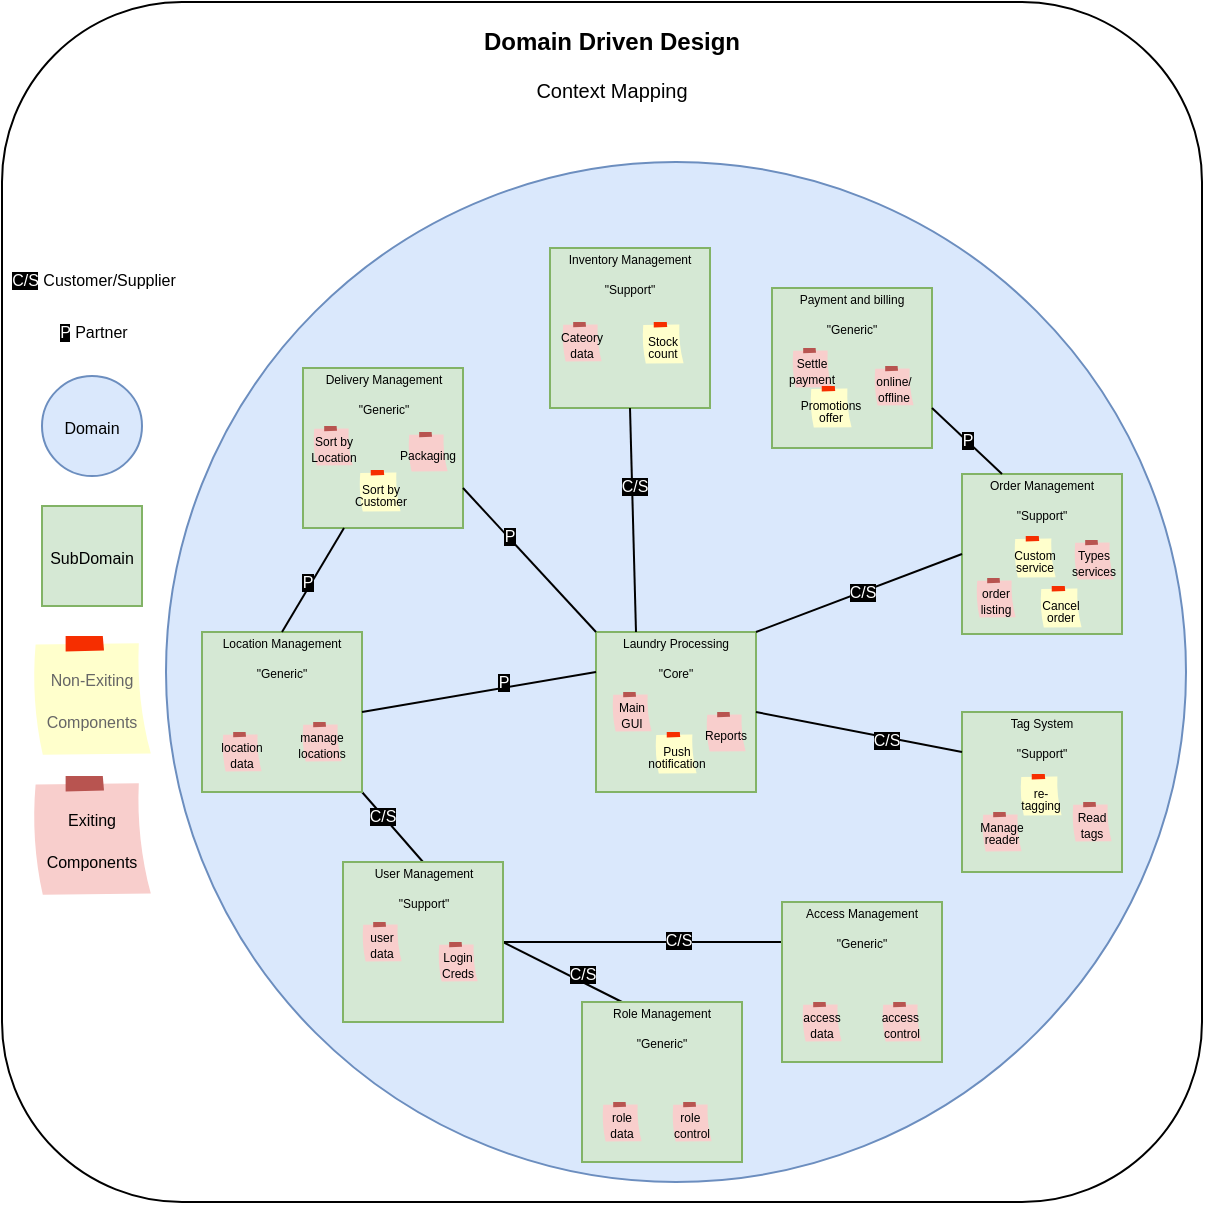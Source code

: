 <mxfile version="24.1.0" type="github">
  <diagram name="Page-1" id="hdjArQT4N3EYjZPsATcF">
    <mxGraphModel dx="977" dy="652" grid="1" gridSize="10" guides="1" tooltips="1" connect="1" arrows="1" fold="1" page="1" pageScale="1" pageWidth="850" pageHeight="1100" math="0" shadow="0">
      <root>
        <mxCell id="0" />
        <mxCell id="1" parent="0" />
        <mxCell id="8JDR-m6vEa2aa0U4zZIv-1" value="" style="rounded=1;whiteSpace=wrap;html=1;" vertex="1" parent="1">
          <mxGeometry x="120" y="160" width="600" height="600" as="geometry" />
        </mxCell>
        <mxCell id="8JDR-m6vEa2aa0U4zZIv-4" value="" style="group" vertex="1" connectable="0" parent="1">
          <mxGeometry x="345" y="160" width="160" height="64" as="geometry" />
        </mxCell>
        <mxCell id="8JDR-m6vEa2aa0U4zZIv-2" value="&lt;b&gt;Domain Driven Design&lt;/b&gt;" style="text;html=1;align=center;verticalAlign=middle;whiteSpace=wrap;rounded=0;" vertex="1" parent="8JDR-m6vEa2aa0U4zZIv-4">
          <mxGeometry width="160" height="40" as="geometry" />
        </mxCell>
        <mxCell id="8JDR-m6vEa2aa0U4zZIv-3" value="&lt;font style=&quot;font-size: 10px;&quot;&gt;Context Mapping&lt;/font&gt;" style="text;html=1;align=center;verticalAlign=middle;whiteSpace=wrap;rounded=0;" vertex="1" parent="8JDR-m6vEa2aa0U4zZIv-4">
          <mxGeometry y="23" width="160" height="41" as="geometry" />
        </mxCell>
        <mxCell id="8JDR-m6vEa2aa0U4zZIv-11" value="" style="ellipse;whiteSpace=wrap;html=1;aspect=fixed;fillColor=#dae8fc;strokeColor=#6c8ebf;" vertex="1" parent="1">
          <mxGeometry x="202" y="240" width="510" height="510" as="geometry" />
        </mxCell>
        <mxCell id="8JDR-m6vEa2aa0U4zZIv-52" style="rounded=0;orthogonalLoop=1;jettySize=auto;html=1;exitX=1;exitY=0.5;exitDx=0;exitDy=0;entryX=0;entryY=0.25;entryDx=0;entryDy=0;endArrow=none;endFill=0;" edge="1" parent="1" source="8JDR-m6vEa2aa0U4zZIv-23" target="8JDR-m6vEa2aa0U4zZIv-26">
          <mxGeometry relative="1" as="geometry" />
        </mxCell>
        <mxCell id="8JDR-m6vEa2aa0U4zZIv-54" style="rounded=0;orthogonalLoop=1;jettySize=auto;html=1;exitX=1;exitY=0.5;exitDx=0;exitDy=0;endArrow=none;endFill=0;entryX=0.25;entryY=0;entryDx=0;entryDy=0;" edge="1" parent="1" source="8JDR-m6vEa2aa0U4zZIv-23" target="8JDR-m6vEa2aa0U4zZIv-34">
          <mxGeometry relative="1" as="geometry">
            <mxPoint x="420" y="580" as="targetPoint" />
          </mxGeometry>
        </mxCell>
        <mxCell id="8JDR-m6vEa2aa0U4zZIv-56" style="rounded=0;orthogonalLoop=1;jettySize=auto;html=1;exitX=0.5;exitY=0;exitDx=0;exitDy=0;entryX=1;entryY=1;entryDx=0;entryDy=0;endArrow=none;endFill=0;" edge="1" parent="1" source="8JDR-m6vEa2aa0U4zZIv-23" target="8JDR-m6vEa2aa0U4zZIv-14">
          <mxGeometry relative="1" as="geometry" />
        </mxCell>
        <mxCell id="8JDR-m6vEa2aa0U4zZIv-24" value="" style="group" vertex="1" connectable="0" parent="1">
          <mxGeometry x="220" y="475" width="80" height="80" as="geometry" />
        </mxCell>
        <mxCell id="8JDR-m6vEa2aa0U4zZIv-14" value="&lt;font style=&quot;font-size: 6px;&quot;&gt;Location Management&lt;/font&gt;&lt;div&gt;&lt;font style=&quot;font-size: 6px;&quot;&gt;&quot;Generic&quot;&lt;/font&gt;&lt;/div&gt;&lt;div&gt;&lt;font style=&quot;font-size: 6px;&quot;&gt;&lt;br&gt;&lt;/font&gt;&lt;/div&gt;&lt;div&gt;&lt;font style=&quot;font-size: 6px;&quot;&gt;&lt;br&gt;&lt;/font&gt;&lt;/div&gt;&lt;div&gt;&lt;font style=&quot;font-size: 6px;&quot;&gt;&lt;br&gt;&lt;/font&gt;&lt;/div&gt;&lt;div&gt;&lt;font style=&quot;font-size: 6px;&quot;&gt;&lt;br&gt;&lt;/font&gt;&lt;/div&gt;" style="whiteSpace=wrap;html=1;aspect=fixed;fillColor=#d5e8d4;strokeColor=#82b366;" vertex="1" parent="8JDR-m6vEa2aa0U4zZIv-24">
          <mxGeometry width="80" height="80" as="geometry" />
        </mxCell>
        <mxCell id="8JDR-m6vEa2aa0U4zZIv-21" value="&lt;p style=&quot;line-height: 20%;&quot;&gt;&lt;font style=&quot;font-size: 6px;&quot;&gt;location data&lt;/font&gt;&lt;/p&gt;" style="strokeWidth=1;shadow=0;dashed=0;align=center;html=1;shape=mxgraph.mockup.text.stickyNote2;mainText=;fontSize=17;whiteSpace=wrap;fillColor=#f8cecc;strokeColor=#b85450;" vertex="1" parent="8JDR-m6vEa2aa0U4zZIv-24">
          <mxGeometry x="10" y="50" width="20" height="20" as="geometry" />
        </mxCell>
        <mxCell id="8JDR-m6vEa2aa0U4zZIv-22" value="&lt;p style=&quot;margin-top: 0px; margin-left: 0px; margin-bottom: 0px; line-height: 20%;&quot;&gt;&lt;span style=&quot;font-size: 6px; background-color: initial;&quot;&gt;manage locations&lt;/span&gt;&lt;/p&gt;" style="strokeWidth=1;shadow=0;dashed=0;align=center;html=1;shape=mxgraph.mockup.text.stickyNote2;mainText=;fontSize=17;whiteSpace=wrap;fillColor=#f8cecc;strokeColor=#b85450;" vertex="1" parent="8JDR-m6vEa2aa0U4zZIv-24">
          <mxGeometry x="50" y="45" width="20" height="20" as="geometry" />
        </mxCell>
        <mxCell id="8JDR-m6vEa2aa0U4zZIv-25" value="" style="group" vertex="1" connectable="0" parent="1">
          <mxGeometry x="510" y="610" width="80" height="80" as="geometry" />
        </mxCell>
        <mxCell id="8JDR-m6vEa2aa0U4zZIv-26" value="&lt;font style=&quot;font-size: 6px;&quot;&gt;Access Management&lt;/font&gt;&lt;div&gt;&lt;font style=&quot;font-size: 6px;&quot;&gt;&quot;Generic&quot;&lt;/font&gt;&lt;/div&gt;&lt;div&gt;&lt;font style=&quot;font-size: 6px;&quot;&gt;&lt;br&gt;&lt;/font&gt;&lt;/div&gt;&lt;div&gt;&lt;font style=&quot;font-size: 6px;&quot;&gt;&lt;br&gt;&lt;/font&gt;&lt;/div&gt;&lt;div&gt;&lt;font style=&quot;font-size: 6px;&quot;&gt;&lt;br&gt;&lt;/font&gt;&lt;/div&gt;&lt;div&gt;&lt;font style=&quot;font-size: 6px;&quot;&gt;&lt;br&gt;&lt;/font&gt;&lt;/div&gt;" style="whiteSpace=wrap;html=1;aspect=fixed;fillColor=#d5e8d4;strokeColor=#82b366;" vertex="1" parent="8JDR-m6vEa2aa0U4zZIv-25">
          <mxGeometry width="80" height="80" as="geometry" />
        </mxCell>
        <mxCell id="8JDR-m6vEa2aa0U4zZIv-27" value="&lt;p style=&quot;line-height: 20%;&quot;&gt;&lt;font style=&quot;font-size: 6px;&quot;&gt;access data&lt;/font&gt;&lt;/p&gt;" style="strokeWidth=1;shadow=0;dashed=0;align=center;html=1;shape=mxgraph.mockup.text.stickyNote2;mainText=;fontSize=17;whiteSpace=wrap;fillColor=#f8cecc;strokeColor=#b85450;" vertex="1" parent="8JDR-m6vEa2aa0U4zZIv-25">
          <mxGeometry x="10" y="50" width="20" height="20" as="geometry" />
        </mxCell>
        <mxCell id="8JDR-m6vEa2aa0U4zZIv-28" value="&lt;p style=&quot;margin-top: 0px; margin-left: 0px; margin-bottom: 0px; line-height: 20%;&quot;&gt;&lt;span style=&quot;font-size: 6px;&quot;&gt;access&amp;nbsp;&lt;/span&gt;&lt;/p&gt;&lt;p style=&quot;margin-top: 0px; margin-left: 0px; margin-bottom: 0px; line-height: 20%;&quot;&gt;&lt;span style=&quot;font-size: 6px;&quot;&gt;control&lt;/span&gt;&lt;/p&gt;" style="strokeWidth=1;shadow=0;dashed=0;align=center;html=1;shape=mxgraph.mockup.text.stickyNote2;mainText=;fontSize=17;whiteSpace=wrap;fillColor=#f8cecc;strokeColor=#b85450;" vertex="1" parent="8JDR-m6vEa2aa0U4zZIv-25">
          <mxGeometry x="50" y="50" width="20" height="20" as="geometry" />
        </mxCell>
        <mxCell id="8JDR-m6vEa2aa0U4zZIv-29" value="" style="group" vertex="1" connectable="0" parent="1">
          <mxGeometry x="394" y="283" width="80" height="80" as="geometry" />
        </mxCell>
        <mxCell id="8JDR-m6vEa2aa0U4zZIv-30" value="&lt;font style=&quot;font-size: 6px;&quot;&gt;Inventory Management&lt;/font&gt;&lt;div&gt;&lt;font style=&quot;font-size: 6px;&quot;&gt;&quot;Support&quot;&lt;/font&gt;&lt;/div&gt;&lt;div&gt;&lt;font style=&quot;font-size: 6px;&quot;&gt;&lt;br&gt;&lt;/font&gt;&lt;/div&gt;&lt;div&gt;&lt;font style=&quot;font-size: 6px;&quot;&gt;&lt;br&gt;&lt;/font&gt;&lt;/div&gt;&lt;div&gt;&lt;font style=&quot;font-size: 6px;&quot;&gt;&lt;br&gt;&lt;/font&gt;&lt;/div&gt;&lt;div&gt;&lt;font style=&quot;font-size: 6px;&quot;&gt;&lt;br&gt;&lt;/font&gt;&lt;/div&gt;" style="whiteSpace=wrap;html=1;aspect=fixed;fillColor=#d5e8d4;strokeColor=#82b366;" vertex="1" parent="8JDR-m6vEa2aa0U4zZIv-29">
          <mxGeometry width="80" height="80" as="geometry" />
        </mxCell>
        <mxCell id="8JDR-m6vEa2aa0U4zZIv-31" value="&lt;p style=&quot;line-height: 20%;&quot;&gt;&lt;font style=&quot;font-size: 6px;&quot;&gt;Cateory data&lt;/font&gt;&lt;/p&gt;" style="strokeWidth=1;shadow=0;dashed=0;align=center;html=1;shape=mxgraph.mockup.text.stickyNote2;mainText=;fontSize=17;whiteSpace=wrap;fillColor=#f8cecc;strokeColor=#b85450;" vertex="1" parent="8JDR-m6vEa2aa0U4zZIv-29">
          <mxGeometry x="6" y="37" width="20" height="20" as="geometry" />
        </mxCell>
        <mxCell id="8JDR-m6vEa2aa0U4zZIv-86" value="&lt;p style=&quot;line-height: 10%;&quot;&gt;&lt;font color=&quot;#000000&quot; style=&quot;font-size: 6px;&quot;&gt;Stock count&lt;/font&gt;&lt;/p&gt;" style="strokeWidth=1;shadow=0;dashed=0;align=center;html=1;shape=mxgraph.mockup.text.stickyNote2;fontColor=#666666;mainText=;fontSize=17;whiteSpace=wrap;fillColor=#ffffcc;strokeColor=#F62E00;" vertex="1" parent="8JDR-m6vEa2aa0U4zZIv-29">
          <mxGeometry x="46" y="37" width="21" height="21" as="geometry" />
        </mxCell>
        <mxCell id="8JDR-m6vEa2aa0U4zZIv-33" value="" style="group" vertex="1" connectable="0" parent="1">
          <mxGeometry x="410" y="660" width="80" height="80" as="geometry" />
        </mxCell>
        <mxCell id="8JDR-m6vEa2aa0U4zZIv-34" value="&lt;font style=&quot;font-size: 6px;&quot;&gt;Role Management&lt;/font&gt;&lt;div&gt;&lt;font style=&quot;font-size: 6px;&quot;&gt;&quot;Generic&quot;&lt;/font&gt;&lt;/div&gt;&lt;div&gt;&lt;font style=&quot;font-size: 6px;&quot;&gt;&lt;br&gt;&lt;/font&gt;&lt;/div&gt;&lt;div&gt;&lt;font style=&quot;font-size: 6px;&quot;&gt;&lt;br&gt;&lt;/font&gt;&lt;/div&gt;&lt;div&gt;&lt;font style=&quot;font-size: 6px;&quot;&gt;&lt;br&gt;&lt;/font&gt;&lt;/div&gt;&lt;div&gt;&lt;font style=&quot;font-size: 6px;&quot;&gt;&lt;br&gt;&lt;/font&gt;&lt;/div&gt;" style="whiteSpace=wrap;html=1;aspect=fixed;fillColor=#d5e8d4;strokeColor=#82b366;" vertex="1" parent="8JDR-m6vEa2aa0U4zZIv-33">
          <mxGeometry width="80" height="80" as="geometry" />
        </mxCell>
        <mxCell id="8JDR-m6vEa2aa0U4zZIv-35" value="&lt;p style=&quot;line-height: 20%;&quot;&gt;&lt;font style=&quot;font-size: 6px;&quot;&gt;role data&lt;/font&gt;&lt;/p&gt;" style="strokeWidth=1;shadow=0;dashed=0;align=center;html=1;shape=mxgraph.mockup.text.stickyNote2;mainText=;fontSize=17;whiteSpace=wrap;fillColor=#f8cecc;strokeColor=#b85450;" vertex="1" parent="8JDR-m6vEa2aa0U4zZIv-33">
          <mxGeometry x="10" y="50" width="20" height="20" as="geometry" />
        </mxCell>
        <mxCell id="8JDR-m6vEa2aa0U4zZIv-36" value="&lt;p style=&quot;margin-top: 0px; margin-left: 0px; margin-bottom: 0px; line-height: 20%;&quot;&gt;&lt;span style=&quot;font-size: 6px;&quot;&gt;role&amp;nbsp;&lt;/span&gt;&lt;/p&gt;&lt;p style=&quot;margin-top: 0px; margin-left: 0px; margin-bottom: 0px; line-height: 20%;&quot;&gt;&lt;span style=&quot;font-size: 6px;&quot;&gt;control&lt;/span&gt;&lt;/p&gt;" style="strokeWidth=1;shadow=0;dashed=0;align=center;html=1;shape=mxgraph.mockup.text.stickyNote2;mainText=;fontSize=17;whiteSpace=wrap;fillColor=#f8cecc;strokeColor=#b85450;" vertex="1" parent="8JDR-m6vEa2aa0U4zZIv-33">
          <mxGeometry x="45" y="50" width="20" height="20" as="geometry" />
        </mxCell>
        <mxCell id="8JDR-m6vEa2aa0U4zZIv-37" value="" style="group" vertex="1" connectable="0" parent="1">
          <mxGeometry x="600" y="396" width="80" height="80" as="geometry" />
        </mxCell>
        <mxCell id="8JDR-m6vEa2aa0U4zZIv-38" value="&lt;font style=&quot;font-size: 6px;&quot;&gt;Order Management&lt;/font&gt;&lt;div&gt;&lt;font style=&quot;font-size: 6px;&quot;&gt;&quot;Support&quot;&lt;/font&gt;&lt;/div&gt;&lt;div&gt;&lt;font style=&quot;font-size: 6px;&quot;&gt;&lt;br&gt;&lt;/font&gt;&lt;/div&gt;&lt;div&gt;&lt;font style=&quot;font-size: 6px;&quot;&gt;&lt;br&gt;&lt;/font&gt;&lt;/div&gt;&lt;div&gt;&lt;font style=&quot;font-size: 6px;&quot;&gt;&lt;br&gt;&lt;/font&gt;&lt;/div&gt;&lt;div&gt;&lt;font style=&quot;font-size: 6px;&quot;&gt;&lt;br&gt;&lt;/font&gt;&lt;/div&gt;" style="whiteSpace=wrap;html=1;aspect=fixed;fillColor=#d5e8d4;strokeColor=#82b366;" vertex="1" parent="8JDR-m6vEa2aa0U4zZIv-37">
          <mxGeometry width="80" height="80" as="geometry" />
        </mxCell>
        <mxCell id="8JDR-m6vEa2aa0U4zZIv-39" value="&lt;p style=&quot;line-height: 20%;&quot;&gt;&lt;font style=&quot;font-size: 6px;&quot;&gt;order listing&lt;/font&gt;&lt;/p&gt;" style="strokeWidth=1;shadow=0;dashed=0;align=center;html=1;shape=mxgraph.mockup.text.stickyNote2;mainText=;fontSize=17;whiteSpace=wrap;fillColor=#f8cecc;strokeColor=#b85450;" vertex="1" parent="8JDR-m6vEa2aa0U4zZIv-37">
          <mxGeometry x="7" y="52" width="20" height="20" as="geometry" />
        </mxCell>
        <mxCell id="8JDR-m6vEa2aa0U4zZIv-32" value="&lt;p style=&quot;margin-top: 0px; margin-left: 0px; margin-bottom: 0px; line-height: 20%;&quot;&gt;&lt;span style=&quot;font-size: 6px; background-color: initial;&quot;&gt;Types&lt;/span&gt;&lt;/p&gt;&lt;p style=&quot;margin-top: 0px; margin-left: 0px; margin-bottom: 0px; line-height: 20%;&quot;&gt;&lt;span style=&quot;font-size: 6px; background-color: initial;&quot;&gt;services&lt;/span&gt;&lt;/p&gt;" style="strokeWidth=1;shadow=0;dashed=0;align=center;html=1;shape=mxgraph.mockup.text.stickyNote2;mainText=;fontSize=17;whiteSpace=wrap;fillColor=#f8cecc;strokeColor=#b85450;" vertex="1" parent="8JDR-m6vEa2aa0U4zZIv-37">
          <mxGeometry x="56" y="33" width="20" height="20" as="geometry" />
        </mxCell>
        <mxCell id="8JDR-m6vEa2aa0U4zZIv-87" value="&lt;p style=&quot;line-height: 10%;&quot;&gt;&lt;font color=&quot;#000000&quot;&gt;&lt;span style=&quot;font-size: 6px;&quot;&gt;Custom service&lt;/span&gt;&lt;/font&gt;&lt;/p&gt;" style="strokeWidth=1;shadow=0;dashed=0;align=center;html=1;shape=mxgraph.mockup.text.stickyNote2;fontColor=#666666;mainText=;fontSize=17;whiteSpace=wrap;fillColor=#ffffcc;strokeColor=#F62E00;" vertex="1" parent="8JDR-m6vEa2aa0U4zZIv-37">
          <mxGeometry x="26" y="31" width="21" height="21" as="geometry" />
        </mxCell>
        <mxCell id="8JDR-m6vEa2aa0U4zZIv-41" value="" style="group" vertex="1" connectable="0" parent="1">
          <mxGeometry x="600" y="515" width="80" height="80" as="geometry" />
        </mxCell>
        <mxCell id="8JDR-m6vEa2aa0U4zZIv-42" value="&lt;font style=&quot;font-size: 6px;&quot;&gt;Tag System&lt;/font&gt;&lt;div&gt;&lt;font style=&quot;font-size: 6px;&quot;&gt;&quot;Support&quot;&lt;/font&gt;&lt;/div&gt;&lt;div&gt;&lt;font style=&quot;font-size: 6px;&quot;&gt;&lt;br&gt;&lt;/font&gt;&lt;/div&gt;&lt;div&gt;&lt;font style=&quot;font-size: 6px;&quot;&gt;&lt;br&gt;&lt;/font&gt;&lt;/div&gt;&lt;div&gt;&lt;font style=&quot;font-size: 6px;&quot;&gt;&lt;br&gt;&lt;/font&gt;&lt;/div&gt;&lt;div&gt;&lt;font style=&quot;font-size: 6px;&quot;&gt;&lt;br&gt;&lt;/font&gt;&lt;/div&gt;" style="whiteSpace=wrap;html=1;aspect=fixed;fillColor=#d5e8d4;strokeColor=#82b366;" vertex="1" parent="8JDR-m6vEa2aa0U4zZIv-41">
          <mxGeometry width="80" height="80" as="geometry" />
        </mxCell>
        <mxCell id="8JDR-m6vEa2aa0U4zZIv-43" value="&lt;p style=&quot;line-height: 0%; font-size: 6px;&quot;&gt;&lt;font style=&quot;font-size: 6px;&quot;&gt;Manage&lt;/font&gt;&lt;/p&gt;&lt;p style=&quot;line-height: 0%; font-size: 6px;&quot;&gt;&lt;font style=&quot;font-size: 6px;&quot;&gt;reader&lt;/font&gt;&lt;/p&gt;" style="strokeWidth=1;shadow=0;dashed=0;align=center;html=1;shape=mxgraph.mockup.text.stickyNote2;mainText=;fontSize=17;whiteSpace=wrap;fillColor=#f8cecc;strokeColor=#b85450;" vertex="1" parent="8JDR-m6vEa2aa0U4zZIv-41">
          <mxGeometry x="10" y="50" width="20" height="20" as="geometry" />
        </mxCell>
        <mxCell id="8JDR-m6vEa2aa0U4zZIv-44" value="&lt;p style=&quot;margin-top: 0px; margin-left: 0px; margin-bottom: 0px; line-height: 20%;&quot;&gt;&lt;span style=&quot;font-size: 6px; background-color: initial;&quot;&gt;Read tags&lt;/span&gt;&lt;/p&gt;" style="strokeWidth=1;shadow=0;dashed=0;align=center;html=1;shape=mxgraph.mockup.text.stickyNote2;mainText=;fontSize=17;whiteSpace=wrap;fillColor=#f8cecc;strokeColor=#b85450;" vertex="1" parent="8JDR-m6vEa2aa0U4zZIv-41">
          <mxGeometry x="55" y="45" width="20" height="20" as="geometry" />
        </mxCell>
        <mxCell id="8JDR-m6vEa2aa0U4zZIv-89" value="&lt;p style=&quot;line-height: 10%;&quot;&gt;&lt;font color=&quot;#000000&quot;&gt;&lt;span style=&quot;font-size: 6px;&quot;&gt;re-tagging&lt;/span&gt;&lt;/font&gt;&lt;/p&gt;" style="strokeWidth=1;shadow=0;dashed=0;align=center;html=1;shape=mxgraph.mockup.text.stickyNote2;fontColor=#666666;mainText=;fontSize=17;whiteSpace=wrap;fillColor=#ffffcc;strokeColor=#F62E00;" vertex="1" parent="8JDR-m6vEa2aa0U4zZIv-41">
          <mxGeometry x="29" y="31" width="21" height="21" as="geometry" />
        </mxCell>
        <mxCell id="8JDR-m6vEa2aa0U4zZIv-45" value="" style="group" vertex="1" connectable="0" parent="1">
          <mxGeometry x="417" y="475" width="80" height="80" as="geometry" />
        </mxCell>
        <mxCell id="8JDR-m6vEa2aa0U4zZIv-46" value="&lt;font style=&quot;font-size: 6px;&quot;&gt;Laundry Processing&lt;/font&gt;&lt;div&gt;&lt;font style=&quot;font-size: 6px;&quot;&gt;&quot;Core&quot;&lt;/font&gt;&lt;/div&gt;&lt;div&gt;&lt;font style=&quot;font-size: 6px;&quot;&gt;&lt;br&gt;&lt;/font&gt;&lt;/div&gt;&lt;div&gt;&lt;font style=&quot;font-size: 6px;&quot;&gt;&lt;br&gt;&lt;/font&gt;&lt;/div&gt;&lt;div&gt;&lt;font style=&quot;font-size: 6px;&quot;&gt;&lt;br&gt;&lt;/font&gt;&lt;/div&gt;&lt;div&gt;&lt;font style=&quot;font-size: 6px;&quot;&gt;&lt;br&gt;&lt;/font&gt;&lt;/div&gt;" style="whiteSpace=wrap;html=1;aspect=fixed;fillColor=#d5e8d4;strokeColor=#82b366;" vertex="1" parent="8JDR-m6vEa2aa0U4zZIv-45">
          <mxGeometry width="80" height="80" as="geometry" />
        </mxCell>
        <mxCell id="8JDR-m6vEa2aa0U4zZIv-47" value="&lt;p style=&quot;line-height: 20%;&quot;&gt;&lt;font style=&quot;font-size: 6px;&quot;&gt;Main GUI&lt;/font&gt;&lt;/p&gt;" style="strokeWidth=1;shadow=0;dashed=0;align=center;html=1;shape=mxgraph.mockup.text.stickyNote2;mainText=;fontSize=17;whiteSpace=wrap;fillColor=#f8cecc;strokeColor=#b85450;" vertex="1" parent="8JDR-m6vEa2aa0U4zZIv-45">
          <mxGeometry x="8" y="30" width="20" height="20" as="geometry" />
        </mxCell>
        <mxCell id="8JDR-m6vEa2aa0U4zZIv-48" value="&lt;p style=&quot;margin-top: 0px; margin-left: 0px; margin-bottom: 0px; line-height: 20%;&quot;&gt;&lt;span style=&quot;font-size: 6px; background-color: initial;&quot;&gt;Reports&lt;/span&gt;&lt;/p&gt;" style="strokeWidth=1;shadow=0;dashed=0;align=center;html=1;shape=mxgraph.mockup.text.stickyNote2;mainText=;fontSize=17;whiteSpace=wrap;fillColor=#f8cecc;strokeColor=#b85450;" vertex="1" parent="8JDR-m6vEa2aa0U4zZIv-45">
          <mxGeometry x="55" y="40" width="20" height="20" as="geometry" />
        </mxCell>
        <mxCell id="8JDR-m6vEa2aa0U4zZIv-90" value="&lt;p style=&quot;line-height: 10%;&quot;&gt;&lt;font color=&quot;#000000&quot;&gt;&lt;span style=&quot;font-size: 6px;&quot;&gt;Push notification&lt;/span&gt;&lt;/font&gt;&lt;/p&gt;" style="strokeWidth=1;shadow=0;dashed=0;align=center;html=1;shape=mxgraph.mockup.text.stickyNote2;fontColor=#666666;mainText=;fontSize=17;whiteSpace=wrap;fillColor=#ffffcc;strokeColor=#F62E00;" vertex="1" parent="8JDR-m6vEa2aa0U4zZIv-45">
          <mxGeometry x="29.5" y="50" width="21" height="21" as="geometry" />
        </mxCell>
        <mxCell id="8JDR-m6vEa2aa0U4zZIv-49" style="rounded=0;orthogonalLoop=1;jettySize=auto;html=1;exitX=0.5;exitY=1;exitDx=0;exitDy=0;entryX=0.25;entryY=0;entryDx=0;entryDy=0;startArrow=none;startFill=0;endArrow=none;endFill=0;" edge="1" parent="1" source="8JDR-m6vEa2aa0U4zZIv-30" target="8JDR-m6vEa2aa0U4zZIv-46">
          <mxGeometry relative="1" as="geometry" />
        </mxCell>
        <mxCell id="8JDR-m6vEa2aa0U4zZIv-50" style="rounded=0;orthogonalLoop=1;jettySize=auto;html=1;exitX=1;exitY=0;exitDx=0;exitDy=0;entryX=0;entryY=0.5;entryDx=0;entryDy=0;endArrow=none;endFill=0;" edge="1" parent="1" source="8JDR-m6vEa2aa0U4zZIv-46" target="8JDR-m6vEa2aa0U4zZIv-38">
          <mxGeometry relative="1" as="geometry" />
        </mxCell>
        <mxCell id="8JDR-m6vEa2aa0U4zZIv-51" style="rounded=0;orthogonalLoop=1;jettySize=auto;html=1;exitX=1;exitY=0.5;exitDx=0;exitDy=0;entryX=0;entryY=0.25;entryDx=0;entryDy=0;endArrow=none;endFill=0;" edge="1" parent="1" source="8JDR-m6vEa2aa0U4zZIv-46" target="8JDR-m6vEa2aa0U4zZIv-42">
          <mxGeometry relative="1" as="geometry" />
        </mxCell>
        <mxCell id="8JDR-m6vEa2aa0U4zZIv-55" style="rounded=0;orthogonalLoop=1;jettySize=auto;html=1;exitX=0;exitY=0.25;exitDx=0;exitDy=0;entryX=1;entryY=0.5;entryDx=0;entryDy=0;endArrow=none;endFill=0;" edge="1" parent="1" source="8JDR-m6vEa2aa0U4zZIv-46" target="8JDR-m6vEa2aa0U4zZIv-14">
          <mxGeometry relative="1" as="geometry" />
        </mxCell>
        <mxCell id="8JDR-m6vEa2aa0U4zZIv-57" value="&lt;font style=&quot;font-size: 8px;&quot;&gt;&lt;font style=&quot;background-color: rgb(0, 0, 0);&quot; color=&quot;#ffffff&quot;&gt;C/S&lt;/font&gt;&lt;/font&gt;" style="text;html=1;align=center;verticalAlign=middle;whiteSpace=wrap;rounded=0;" vertex="1" parent="1">
          <mxGeometry x="403" y="640" width="15" height="10" as="geometry" />
        </mxCell>
        <mxCell id="8JDR-m6vEa2aa0U4zZIv-60" value="&lt;font style=&quot;font-size: 8px;&quot;&gt;&lt;font style=&quot;background-color: rgb(0, 0, 0);&quot; color=&quot;#ffffff&quot;&gt;C/S&lt;/font&gt;&lt;/font&gt;" style="text;html=1;align=center;verticalAlign=middle;whiteSpace=wrap;rounded=0;" vertex="1" parent="1">
          <mxGeometry x="450.5" y="623" width="15" height="10" as="geometry" />
        </mxCell>
        <mxCell id="8JDR-m6vEa2aa0U4zZIv-61" value="&lt;font style=&quot;font-size: 8px;&quot;&gt;&lt;font style=&quot;background-color: rgb(0, 0, 0);&quot; color=&quot;#ffffff&quot;&gt;C/S&lt;/font&gt;&lt;/font&gt;" style="text;html=1;align=center;verticalAlign=middle;whiteSpace=wrap;rounded=0;" vertex="1" parent="1">
          <mxGeometry x="303" y="561" width="15" height="10" as="geometry" />
        </mxCell>
        <mxCell id="8JDR-m6vEa2aa0U4zZIv-62" value="&lt;font style=&quot;font-size: 8px;&quot;&gt;&lt;font style=&quot;background-color: rgb(0, 0, 0);&quot; color=&quot;#ffffff&quot;&gt;C/S&lt;/font&gt;&lt;/font&gt;" style="text;html=1;align=center;verticalAlign=middle;whiteSpace=wrap;rounded=0;" vertex="1" parent="1">
          <mxGeometry x="429" y="396" width="15" height="10" as="geometry" />
        </mxCell>
        <mxCell id="8JDR-m6vEa2aa0U4zZIv-63" value="&lt;font style=&quot;font-size: 8px;&quot;&gt;&lt;font style=&quot;background-color: rgb(0, 0, 0);&quot; color=&quot;#ffffff&quot;&gt;C/S&lt;/font&gt;&lt;/font&gt;" style="text;html=1;align=center;verticalAlign=middle;whiteSpace=wrap;rounded=0;" vertex="1" parent="1">
          <mxGeometry x="543" y="449" width="15" height="10" as="geometry" />
        </mxCell>
        <mxCell id="8JDR-m6vEa2aa0U4zZIv-64" value="&lt;font style=&quot;font-size: 8px;&quot;&gt;&lt;font style=&quot;background-color: rgb(0, 0, 0);&quot; color=&quot;#ffffff&quot;&gt;C/S&lt;/font&gt;&lt;/font&gt;" style="text;html=1;align=center;verticalAlign=middle;whiteSpace=wrap;rounded=0;" vertex="1" parent="1">
          <mxGeometry x="555" y="523" width="15" height="10" as="geometry" />
        </mxCell>
        <mxCell id="8JDR-m6vEa2aa0U4zZIv-65" value="&lt;font style=&quot;font-size: 8px;&quot;&gt;&lt;font style=&quot;background-color: rgb(0, 0, 0);&quot; color=&quot;#ffffff&quot;&gt;P&lt;/font&gt;&lt;/font&gt;" style="text;html=1;align=center;verticalAlign=middle;whiteSpace=wrap;rounded=0;" vertex="1" parent="1">
          <mxGeometry x="361" y="494" width="20" height="10" as="geometry" />
        </mxCell>
        <mxCell id="8JDR-m6vEa2aa0U4zZIv-66" value="" style="group" vertex="1" connectable="0" parent="1">
          <mxGeometry x="135" y="283" width="61" height="324" as="geometry" />
        </mxCell>
        <mxCell id="8JDR-m6vEa2aa0U4zZIv-5" value="&lt;font style=&quot;font-size: 8px;&quot;&gt;Exiting Components&lt;/font&gt;" style="strokeWidth=1;shadow=0;dashed=0;align=center;html=1;shape=mxgraph.mockup.text.stickyNote2;mainText=;fontSize=17;whiteSpace=wrap;fillColor=#f8cecc;strokeColor=#b85450;" vertex="1" parent="8JDR-m6vEa2aa0U4zZIv-66">
          <mxGeometry y="264" width="60" height="60" as="geometry" />
        </mxCell>
        <mxCell id="8JDR-m6vEa2aa0U4zZIv-6" value="&lt;span style=&quot;font-size: 8px;&quot;&gt;Non-Exiting Components&lt;/span&gt;" style="strokeWidth=1;shadow=0;dashed=0;align=center;html=1;shape=mxgraph.mockup.text.stickyNote2;fontColor=#666666;mainText=;fontSize=17;whiteSpace=wrap;fillColor=#ffffcc;strokeColor=#F62E00;" vertex="1" parent="8JDR-m6vEa2aa0U4zZIv-66">
          <mxGeometry y="194" width="60" height="60" as="geometry" />
        </mxCell>
        <mxCell id="8JDR-m6vEa2aa0U4zZIv-7" value="&lt;font style=&quot;font-size: 8px;&quot;&gt;SubDomain&lt;/font&gt;" style="whiteSpace=wrap;html=1;aspect=fixed;fillColor=#d5e8d4;strokeColor=#82b366;" vertex="1" parent="8JDR-m6vEa2aa0U4zZIv-66">
          <mxGeometry x="5" y="129" width="50" height="50" as="geometry" />
        </mxCell>
        <mxCell id="8JDR-m6vEa2aa0U4zZIv-8" value="&lt;font style=&quot;font-size: 8px;&quot;&gt;Domain&lt;/font&gt;" style="ellipse;whiteSpace=wrap;html=1;aspect=fixed;fillColor=#dae8fc;strokeColor=#6c8ebf;" vertex="1" parent="8JDR-m6vEa2aa0U4zZIv-66">
          <mxGeometry x="5" y="64" width="50" height="50" as="geometry" />
        </mxCell>
        <mxCell id="8JDR-m6vEa2aa0U4zZIv-9" value="&lt;font style=&quot;font-size: 8px;&quot;&gt;&lt;font style=&quot;background-color: rgb(0, 0, 0);&quot; color=&quot;#ffffff&quot;&gt;P&lt;/font&gt; Partner&lt;/font&gt;" style="text;html=1;align=center;verticalAlign=middle;whiteSpace=wrap;rounded=0;" vertex="1" parent="8JDR-m6vEa2aa0U4zZIv-66">
          <mxGeometry x="1" y="26" width="60" height="30" as="geometry" />
        </mxCell>
        <mxCell id="8JDR-m6vEa2aa0U4zZIv-10" value="&lt;font style=&quot;font-size: 8px;&quot;&gt;&lt;font style=&quot;background-color: rgb(0, 0, 0);&quot; color=&quot;#ffffff&quot;&gt;C/S&lt;/font&gt;&amp;nbsp;Customer/Supplier&lt;/font&gt;" style="text;html=1;align=center;verticalAlign=middle;whiteSpace=wrap;rounded=0;" vertex="1" parent="8JDR-m6vEa2aa0U4zZIv-66">
          <mxGeometry x="1" width="60" height="30" as="geometry" />
        </mxCell>
        <mxCell id="8JDR-m6vEa2aa0U4zZIv-67" value="" style="group" vertex="1" connectable="0" parent="1">
          <mxGeometry x="290.5" y="590" width="80" height="80" as="geometry" />
        </mxCell>
        <mxCell id="8JDR-m6vEa2aa0U4zZIv-23" value="&lt;font style=&quot;font-size: 6px;&quot;&gt;User Management&lt;/font&gt;&lt;div&gt;&lt;font style=&quot;font-size: 6px;&quot;&gt;&quot;Support&quot;&lt;/font&gt;&lt;/div&gt;&lt;div&gt;&lt;font style=&quot;font-size: 6px;&quot;&gt;&lt;br&gt;&lt;/font&gt;&lt;/div&gt;&lt;div&gt;&lt;font style=&quot;font-size: 6px;&quot;&gt;&lt;br&gt;&lt;/font&gt;&lt;/div&gt;&lt;div&gt;&lt;font style=&quot;font-size: 6px;&quot;&gt;&lt;br&gt;&lt;/font&gt;&lt;/div&gt;&lt;div&gt;&lt;font style=&quot;font-size: 6px;&quot;&gt;&lt;br&gt;&lt;/font&gt;&lt;/div&gt;" style="whiteSpace=wrap;html=1;aspect=fixed;fillColor=#d5e8d4;strokeColor=#82b366;" vertex="1" parent="8JDR-m6vEa2aa0U4zZIv-67">
          <mxGeometry width="80" height="80" as="geometry" />
        </mxCell>
        <mxCell id="8JDR-m6vEa2aa0U4zZIv-20" value="&lt;p style=&quot;margin-top: 0px; margin-left: 0px; margin-bottom: 0px; line-height: 20%;&quot;&gt;&lt;span style=&quot;font-size: 6px; background-color: initial;&quot;&gt;Login Creds&lt;/span&gt;&lt;/p&gt;" style="strokeWidth=1;shadow=0;dashed=0;align=center;html=1;shape=mxgraph.mockup.text.stickyNote2;mainText=;fontSize=17;whiteSpace=wrap;fillColor=#f8cecc;strokeColor=#b85450;" vertex="1" parent="8JDR-m6vEa2aa0U4zZIv-67">
          <mxGeometry x="47.5" y="40" width="20" height="20" as="geometry" />
        </mxCell>
        <mxCell id="8JDR-m6vEa2aa0U4zZIv-19" value="&lt;p style=&quot;line-height: 20%;&quot;&gt;&lt;font style=&quot;font-size: 6px;&quot;&gt;user data&lt;/font&gt;&lt;/p&gt;" style="strokeWidth=1;shadow=0;dashed=0;align=center;html=1;shape=mxgraph.mockup.text.stickyNote2;mainText=;fontSize=17;whiteSpace=wrap;fillColor=#f8cecc;strokeColor=#b85450;" vertex="1" parent="8JDR-m6vEa2aa0U4zZIv-67">
          <mxGeometry x="9.5" y="30" width="20" height="20" as="geometry" />
        </mxCell>
        <mxCell id="8JDR-m6vEa2aa0U4zZIv-68" value="" style="group" vertex="1" connectable="0" parent="1">
          <mxGeometry x="270.5" y="343" width="80" height="80" as="geometry" />
        </mxCell>
        <mxCell id="8JDR-m6vEa2aa0U4zZIv-69" value="&lt;font style=&quot;font-size: 6px;&quot;&gt;Delivery Management&lt;/font&gt;&lt;div&gt;&lt;font style=&quot;font-size: 6px;&quot;&gt;&quot;Generic&quot;&lt;/font&gt;&lt;/div&gt;&lt;div&gt;&lt;font style=&quot;font-size: 6px;&quot;&gt;&lt;br&gt;&lt;/font&gt;&lt;/div&gt;&lt;div&gt;&lt;font style=&quot;font-size: 6px;&quot;&gt;&lt;br&gt;&lt;/font&gt;&lt;/div&gt;&lt;div&gt;&lt;font style=&quot;font-size: 6px;&quot;&gt;&lt;br&gt;&lt;/font&gt;&lt;/div&gt;&lt;div&gt;&lt;font style=&quot;font-size: 6px;&quot;&gt;&lt;br&gt;&lt;/font&gt;&lt;/div&gt;" style="whiteSpace=wrap;html=1;aspect=fixed;fillColor=#d5e8d4;strokeColor=#82b366;" vertex="1" parent="8JDR-m6vEa2aa0U4zZIv-68">
          <mxGeometry width="80" height="80" as="geometry" />
        </mxCell>
        <mxCell id="8JDR-m6vEa2aa0U4zZIv-70" value="&lt;p style=&quot;line-height: 20%;&quot;&gt;&lt;span style=&quot;font-size: 6px;&quot;&gt;Sort by Location&lt;/span&gt;&lt;/p&gt;" style="strokeWidth=1;shadow=0;dashed=0;align=center;html=1;shape=mxgraph.mockup.text.stickyNote2;mainText=;fontSize=17;whiteSpace=wrap;fillColor=#f8cecc;strokeColor=#b85450;" vertex="1" parent="8JDR-m6vEa2aa0U4zZIv-68">
          <mxGeometry x="5" y="29" width="20" height="20" as="geometry" />
        </mxCell>
        <mxCell id="8JDR-m6vEa2aa0U4zZIv-71" value="&lt;p style=&quot;margin-top: 0px; margin-left: 0px; margin-bottom: 0px; line-height: 20%;&quot;&gt;&lt;span style=&quot;font-size: 6px;&quot;&gt;Packaging&lt;/span&gt;&lt;/p&gt;" style="strokeWidth=1;shadow=0;dashed=0;align=center;html=1;shape=mxgraph.mockup.text.stickyNote2;mainText=;fontSize=17;whiteSpace=wrap;fillColor=#f8cecc;strokeColor=#b85450;" vertex="1" parent="8JDR-m6vEa2aa0U4zZIv-68">
          <mxGeometry x="52.5" y="32" width="20" height="20" as="geometry" />
        </mxCell>
        <mxCell id="8JDR-m6vEa2aa0U4zZIv-91" value="&lt;p style=&quot;line-height: 10%;&quot;&gt;&lt;font color=&quot;#000000&quot;&gt;&lt;span style=&quot;font-size: 6px;&quot;&gt;Sort by Customer&lt;/span&gt;&lt;/font&gt;&lt;/p&gt;" style="strokeWidth=1;shadow=0;dashed=0;align=center;html=1;shape=mxgraph.mockup.text.stickyNote2;fontColor=#666666;mainText=;fontSize=17;whiteSpace=wrap;fillColor=#ffffcc;strokeColor=#F62E00;" vertex="1" parent="8JDR-m6vEa2aa0U4zZIv-68">
          <mxGeometry x="28" y="51" width="21" height="21" as="geometry" />
        </mxCell>
        <mxCell id="8JDR-m6vEa2aa0U4zZIv-72" value="" style="group" vertex="1" connectable="0" parent="1">
          <mxGeometry x="505" y="303" width="80" height="80" as="geometry" />
        </mxCell>
        <mxCell id="8JDR-m6vEa2aa0U4zZIv-73" value="&lt;font style=&quot;font-size: 6px;&quot;&gt;Payment and billing&lt;/font&gt;&lt;div&gt;&lt;font style=&quot;font-size: 6px;&quot;&gt;&quot;Generic&quot;&lt;/font&gt;&lt;/div&gt;&lt;div&gt;&lt;font style=&quot;font-size: 6px;&quot;&gt;&lt;br&gt;&lt;/font&gt;&lt;/div&gt;&lt;div&gt;&lt;font style=&quot;font-size: 6px;&quot;&gt;&lt;br&gt;&lt;/font&gt;&lt;/div&gt;&lt;div&gt;&lt;font style=&quot;font-size: 6px;&quot;&gt;&lt;br&gt;&lt;/font&gt;&lt;/div&gt;&lt;div&gt;&lt;font style=&quot;font-size: 6px;&quot;&gt;&lt;br&gt;&lt;/font&gt;&lt;/div&gt;" style="whiteSpace=wrap;html=1;aspect=fixed;fillColor=#d5e8d4;strokeColor=#82b366;" vertex="1" parent="8JDR-m6vEa2aa0U4zZIv-72">
          <mxGeometry width="80" height="80" as="geometry" />
        </mxCell>
        <mxCell id="8JDR-m6vEa2aa0U4zZIv-74" value="&lt;p style=&quot;line-height: 20%;&quot;&gt;&lt;font style=&quot;font-size: 6px;&quot;&gt;Settle payment&lt;/font&gt;&lt;/p&gt;" style="strokeWidth=1;shadow=0;dashed=0;align=center;html=1;shape=mxgraph.mockup.text.stickyNote2;mainText=;fontSize=17;whiteSpace=wrap;fillColor=#f8cecc;strokeColor=#b85450;" vertex="1" parent="8JDR-m6vEa2aa0U4zZIv-72">
          <mxGeometry x="10" y="30" width="20" height="20" as="geometry" />
        </mxCell>
        <mxCell id="8JDR-m6vEa2aa0U4zZIv-75" value="&lt;p style=&quot;margin-top: 0px; margin-left: 0px; margin-bottom: 0px; line-height: 20%;&quot;&gt;&lt;span style=&quot;font-size: 6px; background-color: initial;&quot;&gt;online/ offline&lt;/span&gt;&lt;/p&gt;" style="strokeWidth=1;shadow=0;dashed=0;align=center;html=1;shape=mxgraph.mockup.text.stickyNote2;mainText=;fontSize=17;whiteSpace=wrap;fillColor=#f8cecc;strokeColor=#b85450;" vertex="1" parent="8JDR-m6vEa2aa0U4zZIv-72">
          <mxGeometry x="51" y="39" width="20" height="20" as="geometry" />
        </mxCell>
        <mxCell id="8JDR-m6vEa2aa0U4zZIv-76" style="rounded=0;orthogonalLoop=1;jettySize=auto;html=1;exitX=0.5;exitY=0;exitDx=0;exitDy=0;endArrow=none;endFill=0;" edge="1" parent="1" source="8JDR-m6vEa2aa0U4zZIv-14">
          <mxGeometry relative="1" as="geometry">
            <mxPoint x="291" y="423" as="targetPoint" />
          </mxGeometry>
        </mxCell>
        <mxCell id="8JDR-m6vEa2aa0U4zZIv-77" value="&lt;font style=&quot;font-size: 8px;&quot;&gt;&lt;font style=&quot;background-color: rgb(0, 0, 0);&quot; color=&quot;#ffffff&quot;&gt;P&lt;/font&gt;&lt;/font&gt;" style="text;html=1;align=center;verticalAlign=middle;whiteSpace=wrap;rounded=0;" vertex="1" parent="1">
          <mxGeometry x="262.5" y="444" width="20" height="10" as="geometry" />
        </mxCell>
        <mxCell id="8JDR-m6vEa2aa0U4zZIv-79" style="rounded=0;orthogonalLoop=1;jettySize=auto;html=1;exitX=0.25;exitY=0;exitDx=0;exitDy=0;entryX=1;entryY=0.75;entryDx=0;entryDy=0;endArrow=none;endFill=0;" edge="1" parent="1" source="8JDR-m6vEa2aa0U4zZIv-38" target="8JDR-m6vEa2aa0U4zZIv-73">
          <mxGeometry relative="1" as="geometry" />
        </mxCell>
        <mxCell id="8JDR-m6vEa2aa0U4zZIv-80" value="&lt;font style=&quot;font-size: 8px;&quot;&gt;&lt;font style=&quot;background-color: rgb(0, 0, 0);&quot; color=&quot;#ffffff&quot;&gt;P&lt;/font&gt;&lt;/font&gt;" style="text;html=1;align=center;verticalAlign=middle;whiteSpace=wrap;rounded=0;" vertex="1" parent="1">
          <mxGeometry x="592.5" y="373" width="20" height="10" as="geometry" />
        </mxCell>
        <mxCell id="8JDR-m6vEa2aa0U4zZIv-81" style="rounded=0;orthogonalLoop=1;jettySize=auto;html=1;exitX=0;exitY=0;exitDx=0;exitDy=0;entryX=1;entryY=0.75;entryDx=0;entryDy=0;endArrow=none;endFill=0;" edge="1" parent="1" source="8JDR-m6vEa2aa0U4zZIv-46" target="8JDR-m6vEa2aa0U4zZIv-69">
          <mxGeometry relative="1" as="geometry">
            <mxPoint x="350" y="400" as="targetPoint" />
          </mxGeometry>
        </mxCell>
        <mxCell id="8JDR-m6vEa2aa0U4zZIv-82" value="&lt;font style=&quot;font-size: 8px;&quot;&gt;&lt;font style=&quot;background-color: rgb(0, 0, 0);&quot; color=&quot;#ffffff&quot;&gt;P&lt;/font&gt;&lt;/font&gt;" style="text;html=1;align=center;verticalAlign=middle;whiteSpace=wrap;rounded=0;" vertex="1" parent="1">
          <mxGeometry x="364" y="421" width="20" height="10" as="geometry" />
        </mxCell>
        <mxCell id="8JDR-m6vEa2aa0U4zZIv-85" value="&lt;p style=&quot;line-height: 10%;&quot;&gt;&lt;font color=&quot;#000000&quot; style=&quot;font-size: 6px;&quot;&gt;Promotions offer&lt;/font&gt;&lt;/p&gt;" style="strokeWidth=1;shadow=0;dashed=0;align=center;html=1;shape=mxgraph.mockup.text.stickyNote2;fontColor=#666666;mainText=;fontSize=17;whiteSpace=wrap;fillColor=#ffffcc;strokeColor=#F62E00;" vertex="1" parent="1">
          <mxGeometry x="524" y="352" width="21" height="21" as="geometry" />
        </mxCell>
        <mxCell id="8JDR-m6vEa2aa0U4zZIv-88" value="&lt;p style=&quot;line-height: 10%;&quot;&gt;&lt;font color=&quot;#000000&quot;&gt;&lt;span style=&quot;font-size: 6px;&quot;&gt;Cancel order&lt;/span&gt;&lt;/font&gt;&lt;/p&gt;" style="strokeWidth=1;shadow=0;dashed=0;align=center;html=1;shape=mxgraph.mockup.text.stickyNote2;fontColor=#666666;mainText=;fontSize=17;whiteSpace=wrap;fillColor=#ffffcc;strokeColor=#F62E00;" vertex="1" parent="1">
          <mxGeometry x="639" y="452" width="21" height="21" as="geometry" />
        </mxCell>
      </root>
    </mxGraphModel>
  </diagram>
</mxfile>
